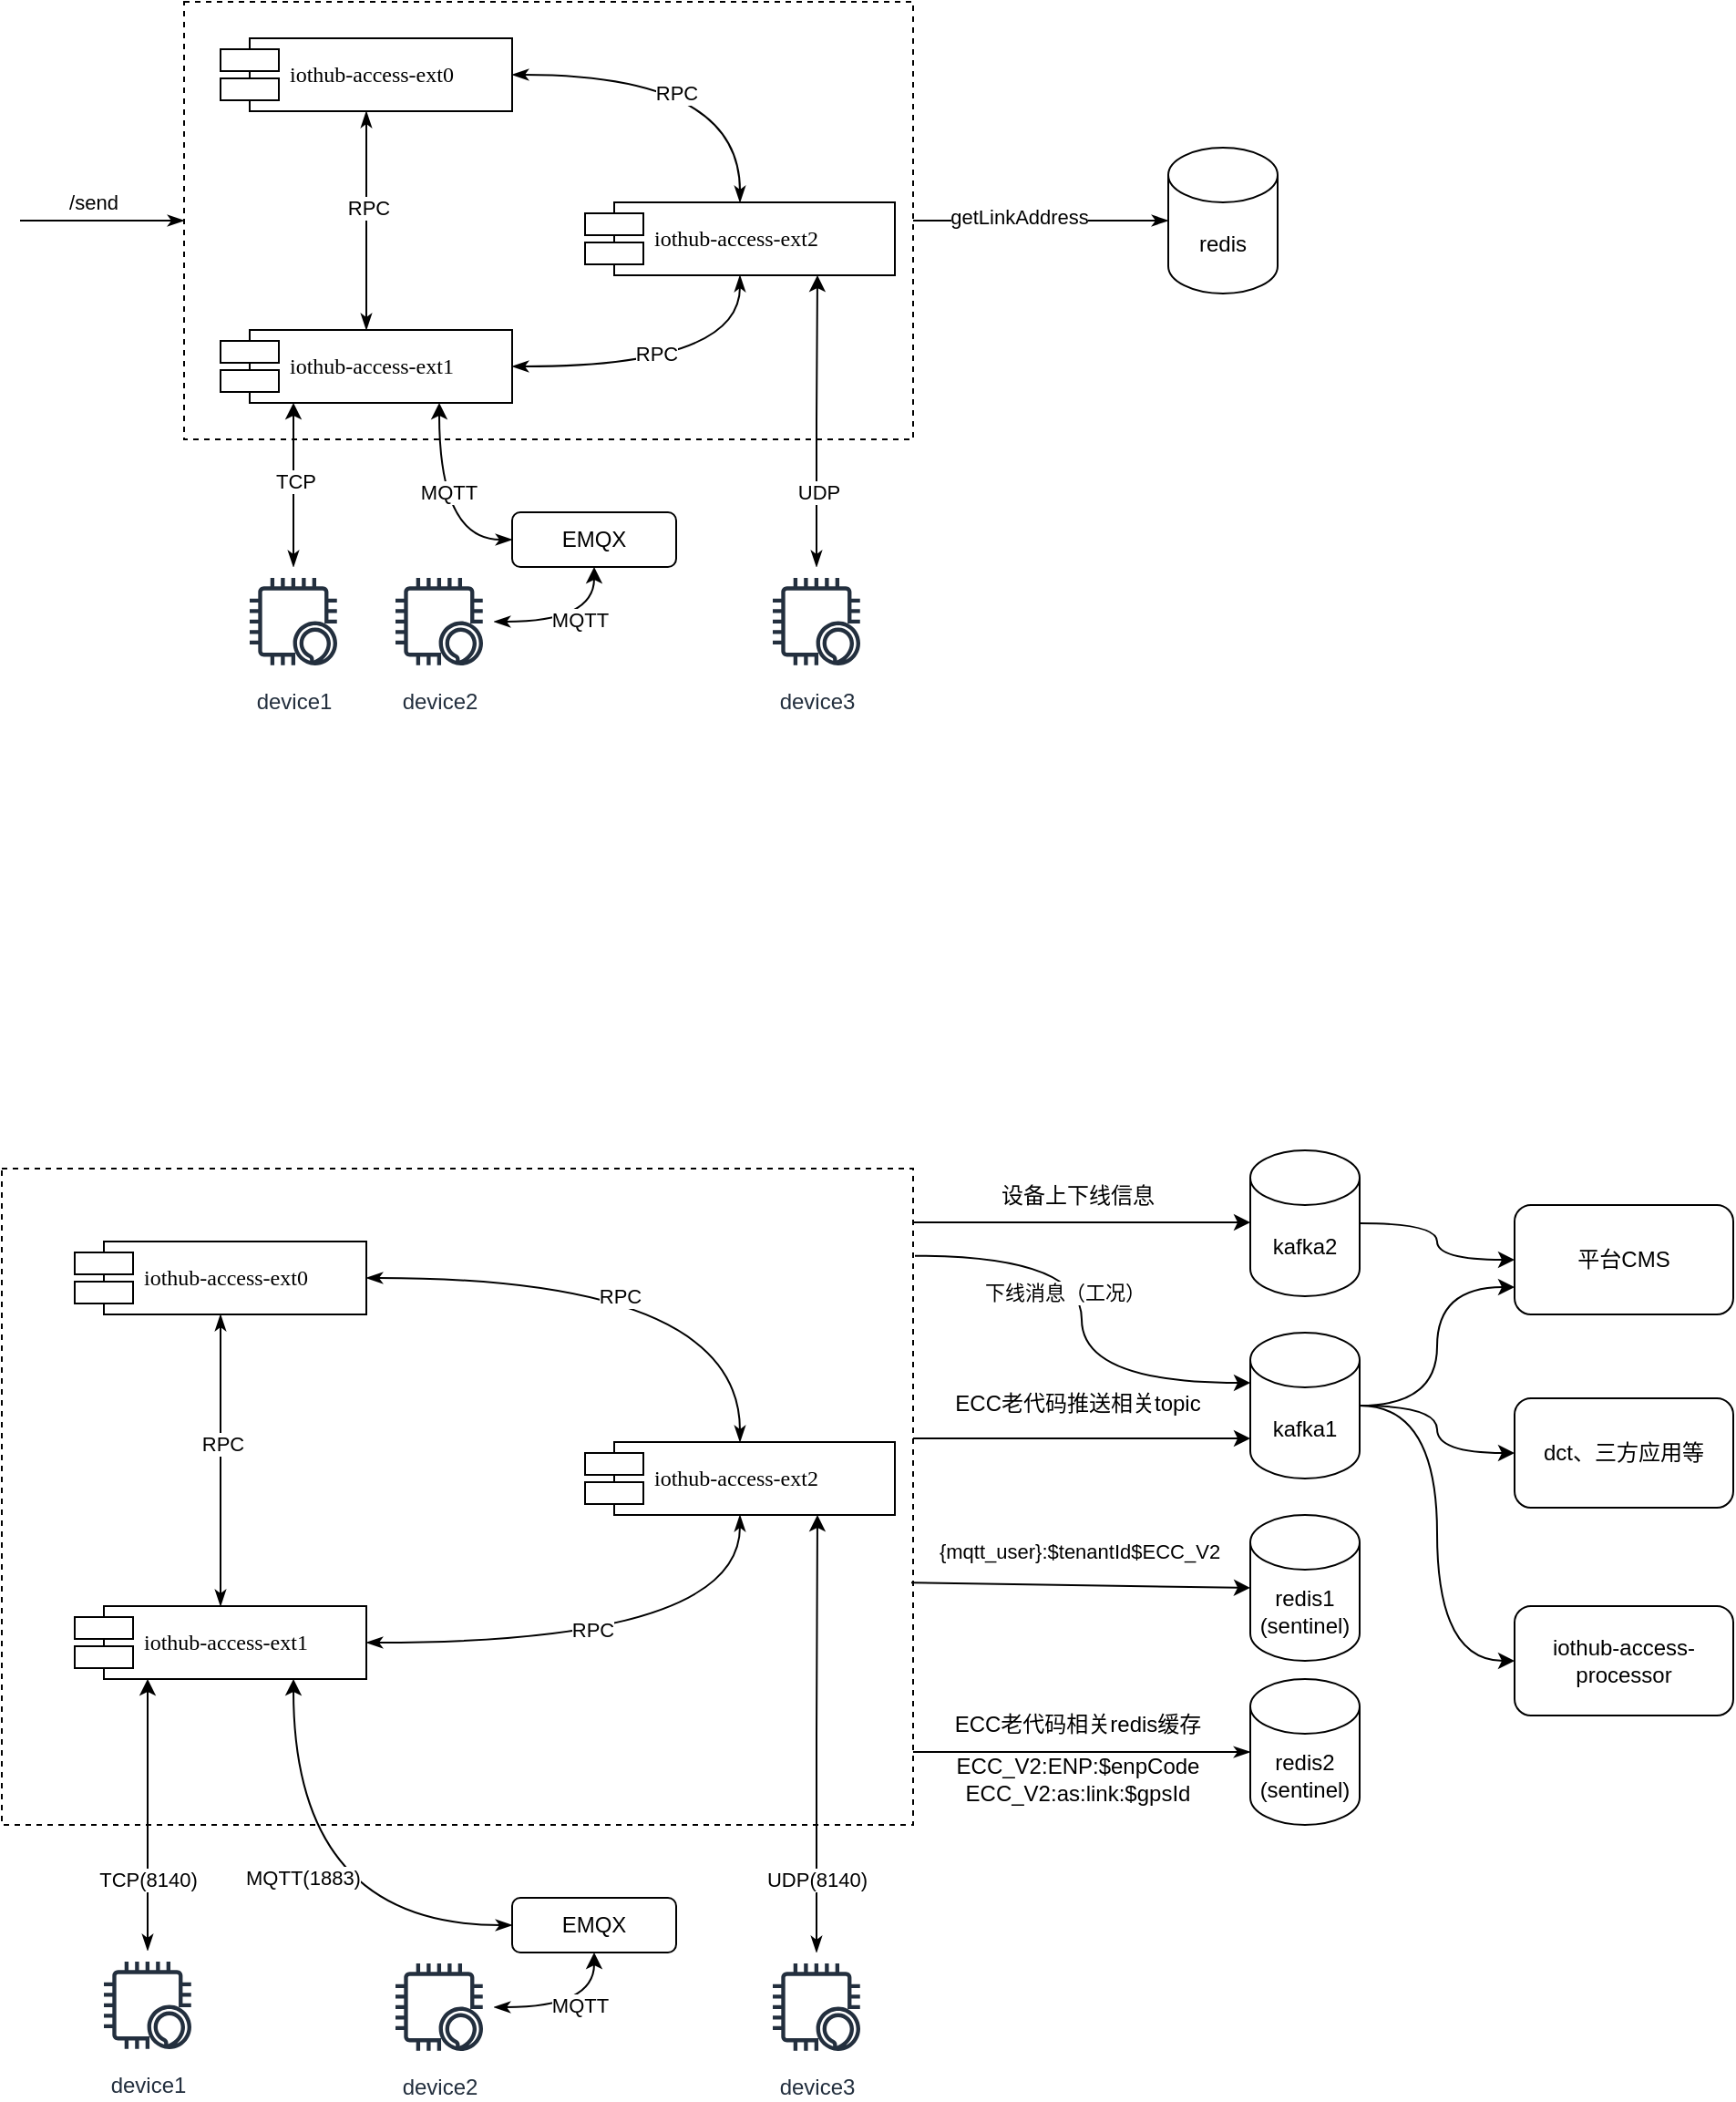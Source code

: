 <mxfile version="25.0.3">
  <diagram name="第 1 页" id="mAvE1NZQwtH42R5UcDGE">
    <mxGraphModel dx="1147" dy="581" grid="1" gridSize="10" guides="1" tooltips="1" connect="1" arrows="1" fold="1" page="1" pageScale="1" pageWidth="827" pageHeight="1169" math="0" shadow="0">
      <root>
        <mxCell id="0" />
        <mxCell id="1" parent="0" />
        <mxCell id="xt7PEyAex0gFcUq6fjPx-1" style="edgeStyle=orthogonalEdgeStyle;curved=1;rounded=0;orthogonalLoop=1;jettySize=auto;html=1;entryX=0;entryY=0.5;entryDx=0;entryDy=0;entryPerimeter=0;startArrow=none;startFill=0;endArrow=classicThin;endFill=1;" parent="1" source="xt7PEyAex0gFcUq6fjPx-6" target="xt7PEyAex0gFcUq6fjPx-16" edge="1">
          <mxGeometry relative="1" as="geometry" />
        </mxCell>
        <mxCell id="xt7PEyAex0gFcUq6fjPx-2" value="&lt;div style=&quot;&quot;&gt;&lt;pre style=&quot;font-family: &amp;quot;jetbrains mono&amp;quot; , monospace ; font-size: 11.3pt&quot;&gt;&lt;span style=&quot;&quot;&gt;getLinkAddress&lt;/span&gt;&lt;/pre&gt;&lt;/div&gt;" style="edgeLabel;html=1;align=center;verticalAlign=middle;resizable=0;points=[];labelBackgroundColor=none;fontColor=none;noLabel=1;" parent="xt7PEyAex0gFcUq6fjPx-1" vertex="1" connectable="0">
          <mxGeometry x="-0.2" relative="1" as="geometry">
            <mxPoint as="offset" />
          </mxGeometry>
        </mxCell>
        <mxCell id="xt7PEyAex0gFcUq6fjPx-3" value="getLinkAddress" style="edgeLabel;html=1;align=center;verticalAlign=middle;resizable=0;points=[];fontColor=#000000;" parent="xt7PEyAex0gFcUq6fjPx-1" vertex="1" connectable="0">
          <mxGeometry x="-0.17" y="2" relative="1" as="geometry">
            <mxPoint as="offset" />
          </mxGeometry>
        </mxCell>
        <mxCell id="xt7PEyAex0gFcUq6fjPx-4" style="edgeStyle=orthogonalEdgeStyle;curved=1;rounded=0;orthogonalLoop=1;jettySize=auto;html=1;fontColor=#000000;startArrow=classicThin;startFill=1;endArrow=none;endFill=0;" parent="1" source="xt7PEyAex0gFcUq6fjPx-6" edge="1">
          <mxGeometry relative="1" as="geometry">
            <mxPoint x="30" y="160" as="targetPoint" />
          </mxGeometry>
        </mxCell>
        <mxCell id="xt7PEyAex0gFcUq6fjPx-5" value="/send" style="edgeLabel;html=1;align=center;verticalAlign=middle;resizable=0;points=[];fontColor=#000000;" parent="xt7PEyAex0gFcUq6fjPx-4" vertex="1" connectable="0">
          <mxGeometry x="0.6" y="-1" relative="1" as="geometry">
            <mxPoint x="22" y="-9" as="offset" />
          </mxGeometry>
        </mxCell>
        <mxCell id="xt7PEyAex0gFcUq6fjPx-6" value="" style="html=1;rounded=0;shadow=0;comic=0;labelBackgroundColor=none;strokeColor=#000000;strokeWidth=1;fillColor=none;fontFamily=Verdana;fontSize=12;fontColor=#000000;align=center;dashed=1;labelPosition=center;verticalLabelPosition=bottom;verticalAlign=top;" parent="1" vertex="1">
          <mxGeometry x="120" y="40" width="400" height="240" as="geometry" />
        </mxCell>
        <mxCell id="xt7PEyAex0gFcUq6fjPx-7" value="iothub-access-ext0" style="shape=component;align=left;spacingLeft=36;rounded=0;shadow=0;comic=0;labelBackgroundColor=none;strokeColor=#000000;strokeWidth=1;fillColor=#ffffff;fontFamily=Verdana;fontSize=12;fontColor=#000000;html=1;" parent="1" vertex="1">
          <mxGeometry x="140" y="60" width="160" height="40" as="geometry" />
        </mxCell>
        <mxCell id="xt7PEyAex0gFcUq6fjPx-8" style="edgeStyle=orthogonalEdgeStyle;rounded=0;orthogonalLoop=1;jettySize=auto;html=1;startArrow=classicThin;startFill=1;endArrow=classicThin;endFill=1;entryX=0.5;entryY=1;entryDx=0;entryDy=0;curved=1;" parent="1" source="xt7PEyAex0gFcUq6fjPx-12" target="xt7PEyAex0gFcUq6fjPx-7" edge="1">
          <mxGeometry relative="1" as="geometry" />
        </mxCell>
        <mxCell id="xt7PEyAex0gFcUq6fjPx-9" value="RPC" style="edgeLabel;html=1;align=center;verticalAlign=middle;resizable=0;points=[];" parent="xt7PEyAex0gFcUq6fjPx-8" vertex="1" connectable="0">
          <mxGeometry x="0.117" y="-1" relative="1" as="geometry">
            <mxPoint as="offset" />
          </mxGeometry>
        </mxCell>
        <mxCell id="xt7PEyAex0gFcUq6fjPx-10" style="edgeStyle=orthogonalEdgeStyle;rounded=0;orthogonalLoop=1;jettySize=auto;html=1;entryX=0.5;entryY=1;entryDx=0;entryDy=0;startArrow=classicThin;startFill=1;endArrow=classicThin;endFill=1;curved=1;" parent="1" source="xt7PEyAex0gFcUq6fjPx-12" target="xt7PEyAex0gFcUq6fjPx-15" edge="1">
          <mxGeometry relative="1" as="geometry" />
        </mxCell>
        <mxCell id="xt7PEyAex0gFcUq6fjPx-11" value="RPC" style="edgeLabel;html=1;align=center;verticalAlign=middle;resizable=0;points=[];" parent="xt7PEyAex0gFcUq6fjPx-10" vertex="1" connectable="0">
          <mxGeometry x="-0.097" y="7" relative="1" as="geometry">
            <mxPoint as="offset" />
          </mxGeometry>
        </mxCell>
        <mxCell id="xt7PEyAex0gFcUq6fjPx-12" value="iothub-access-ext1" style="shape=component;align=left;spacingLeft=36;rounded=0;shadow=0;comic=0;labelBackgroundColor=none;strokeColor=#000000;strokeWidth=1;fillColor=#ffffff;fontFamily=Verdana;fontSize=12;fontColor=#000000;html=1;" parent="1" vertex="1">
          <mxGeometry x="140" y="220" width="160" height="40" as="geometry" />
        </mxCell>
        <mxCell id="xt7PEyAex0gFcUq6fjPx-13" style="edgeStyle=orthogonalEdgeStyle;rounded=0;orthogonalLoop=1;jettySize=auto;html=1;entryX=1;entryY=0.5;entryDx=0;entryDy=0;startArrow=classicThin;startFill=1;endArrow=classicThin;endFill=1;exitX=0.5;exitY=0;exitDx=0;exitDy=0;curved=1;" parent="1" source="xt7PEyAex0gFcUq6fjPx-15" target="xt7PEyAex0gFcUq6fjPx-7" edge="1">
          <mxGeometry relative="1" as="geometry" />
        </mxCell>
        <mxCell id="xt7PEyAex0gFcUq6fjPx-14" value="RPC" style="edgeLabel;html=1;align=center;verticalAlign=middle;resizable=0;points=[];" parent="xt7PEyAex0gFcUq6fjPx-13" vertex="1" connectable="0">
          <mxGeometry x="0.024" y="8" relative="1" as="geometry">
            <mxPoint x="-5" y="2" as="offset" />
          </mxGeometry>
        </mxCell>
        <mxCell id="xt7PEyAex0gFcUq6fjPx-15" value="iothub-access-ext2" style="shape=component;align=left;spacingLeft=36;rounded=0;shadow=0;comic=0;labelBackgroundColor=none;strokeColor=#000000;strokeWidth=1;fillColor=#ffffff;fontFamily=Verdana;fontSize=12;fontColor=#000000;html=1;" parent="1" vertex="1">
          <mxGeometry x="340" y="150" width="170" height="40" as="geometry" />
        </mxCell>
        <mxCell id="xt7PEyAex0gFcUq6fjPx-16" value="redis" style="shape=cylinder3;whiteSpace=wrap;html=1;boundedLbl=1;backgroundOutline=1;size=15;" parent="1" vertex="1">
          <mxGeometry x="660" y="120" width="60" height="80" as="geometry" />
        </mxCell>
        <mxCell id="mqPup-KCmVdUjIoz3bdK-4" style="edgeStyle=orthogonalEdgeStyle;rounded=0;orthogonalLoop=1;jettySize=auto;html=1;entryX=0.25;entryY=1;entryDx=0;entryDy=0;startArrow=classicThin;startFill=1;" parent="1" source="mqPup-KCmVdUjIoz3bdK-1" target="xt7PEyAex0gFcUq6fjPx-12" edge="1">
          <mxGeometry relative="1" as="geometry" />
        </mxCell>
        <mxCell id="mqPup-KCmVdUjIoz3bdK-9" value="TCP" style="edgeLabel;html=1;align=center;verticalAlign=middle;resizable=0;points=[];" parent="mqPup-KCmVdUjIoz3bdK-4" vertex="1" connectable="0">
          <mxGeometry x="0.044" y="-1" relative="1" as="geometry">
            <mxPoint as="offset" />
          </mxGeometry>
        </mxCell>
        <mxCell id="mqPup-KCmVdUjIoz3bdK-1" value="device1" style="sketch=0;outlineConnect=0;fontColor=#232F3E;gradientColor=none;strokeColor=#232F3E;fillColor=#ffffff;dashed=0;verticalLabelPosition=bottom;verticalAlign=top;align=center;html=1;fontSize=12;fontStyle=0;aspect=fixed;shape=mxgraph.aws4.resourceIcon;resIcon=mxgraph.aws4.alexa_enabled_device;" parent="1" vertex="1">
          <mxGeometry x="150" y="350" width="60" height="60" as="geometry" />
        </mxCell>
        <mxCell id="mqPup-KCmVdUjIoz3bdK-5" style="edgeStyle=orthogonalEdgeStyle;rounded=0;orthogonalLoop=1;jettySize=auto;html=1;entryX=0.5;entryY=1;entryDx=0;entryDy=0;startArrow=classicThin;startFill=1;curved=1;" parent="1" source="mqPup-KCmVdUjIoz3bdK-2" target="mqPup-KCmVdUjIoz3bdK-7" edge="1">
          <mxGeometry relative="1" as="geometry" />
        </mxCell>
        <mxCell id="mqPup-KCmVdUjIoz3bdK-10" value="MQTT" style="edgeLabel;html=1;align=center;verticalAlign=middle;resizable=0;points=[];" parent="mqPup-KCmVdUjIoz3bdK-5" vertex="1" connectable="0">
          <mxGeometry x="0.106" y="1" relative="1" as="geometry">
            <mxPoint as="offset" />
          </mxGeometry>
        </mxCell>
        <mxCell id="mqPup-KCmVdUjIoz3bdK-2" value="device2" style="sketch=0;outlineConnect=0;fontColor=#232F3E;gradientColor=none;strokeColor=#232F3E;fillColor=#ffffff;dashed=0;verticalLabelPosition=bottom;verticalAlign=top;align=center;html=1;fontSize=12;fontStyle=0;aspect=fixed;shape=mxgraph.aws4.resourceIcon;resIcon=mxgraph.aws4.alexa_enabled_device;" parent="1" vertex="1">
          <mxGeometry x="230" y="350" width="60" height="60" as="geometry" />
        </mxCell>
        <mxCell id="mqPup-KCmVdUjIoz3bdK-6" style="edgeStyle=orthogonalEdgeStyle;rounded=0;orthogonalLoop=1;jettySize=auto;html=1;entryX=0.75;entryY=1;entryDx=0;entryDy=0;startArrow=classicThin;startFill=1;" parent="1" source="mqPup-KCmVdUjIoz3bdK-3" target="xt7PEyAex0gFcUq6fjPx-15" edge="1">
          <mxGeometry relative="1" as="geometry" />
        </mxCell>
        <mxCell id="mqPup-KCmVdUjIoz3bdK-11" value="UDP" style="edgeLabel;html=1;align=center;verticalAlign=middle;resizable=0;points=[];" parent="mqPup-KCmVdUjIoz3bdK-6" vertex="1" connectable="0">
          <mxGeometry x="-0.489" y="-1" relative="1" as="geometry">
            <mxPoint as="offset" />
          </mxGeometry>
        </mxCell>
        <mxCell id="mqPup-KCmVdUjIoz3bdK-3" value="device3" style="sketch=0;outlineConnect=0;fontColor=#232F3E;gradientColor=none;strokeColor=#232F3E;fillColor=#ffffff;dashed=0;verticalLabelPosition=bottom;verticalAlign=top;align=center;html=1;fontSize=12;fontStyle=0;aspect=fixed;shape=mxgraph.aws4.resourceIcon;resIcon=mxgraph.aws4.alexa_enabled_device;" parent="1" vertex="1">
          <mxGeometry x="437" y="350" width="60" height="60" as="geometry" />
        </mxCell>
        <mxCell id="mqPup-KCmVdUjIoz3bdK-8" style="edgeStyle=orthogonalEdgeStyle;rounded=0;orthogonalLoop=1;jettySize=auto;html=1;entryX=0.75;entryY=1;entryDx=0;entryDy=0;exitX=0;exitY=0.5;exitDx=0;exitDy=0;curved=1;startArrow=classicThin;startFill=1;" parent="1" source="mqPup-KCmVdUjIoz3bdK-7" target="xt7PEyAex0gFcUq6fjPx-12" edge="1">
          <mxGeometry relative="1" as="geometry" />
        </mxCell>
        <mxCell id="EhnEbwiqNA6rAWeQU9b6-1" value="MQTT" style="edgeLabel;html=1;align=center;verticalAlign=middle;resizable=0;points=[];" parent="mqPup-KCmVdUjIoz3bdK-8" vertex="1" connectable="0">
          <mxGeometry x="0.148" y="-5" relative="1" as="geometry">
            <mxPoint as="offset" />
          </mxGeometry>
        </mxCell>
        <mxCell id="mqPup-KCmVdUjIoz3bdK-7" value="EMQX" style="rounded=1;whiteSpace=wrap;html=1;" parent="1" vertex="1">
          <mxGeometry x="300" y="320" width="90" height="30" as="geometry" />
        </mxCell>
        <mxCell id="Cs3w7AM0FmzZyaoyCAUR-1" style="edgeStyle=orthogonalEdgeStyle;curved=1;rounded=0;orthogonalLoop=1;jettySize=auto;html=1;entryX=0;entryY=0.5;entryDx=0;entryDy=0;entryPerimeter=0;startArrow=none;startFill=0;endArrow=classicThin;endFill=1;exitX=1;exitY=0.889;exitDx=0;exitDy=0;exitPerimeter=0;" edge="1" parent="1" source="Cs3w7AM0FmzZyaoyCAUR-6" target="Cs3w7AM0FmzZyaoyCAUR-16">
          <mxGeometry relative="1" as="geometry" />
        </mxCell>
        <mxCell id="Cs3w7AM0FmzZyaoyCAUR-2" value="&lt;div style=&quot;&quot;&gt;&lt;pre style=&quot;font-family: &amp;quot;jetbrains mono&amp;quot; , monospace ; font-size: 11.3pt&quot;&gt;&lt;span style=&quot;&quot;&gt;getLinkAddress&lt;/span&gt;&lt;/pre&gt;&lt;/div&gt;" style="edgeLabel;html=1;align=center;verticalAlign=middle;resizable=0;points=[];labelBackgroundColor=none;fontColor=none;noLabel=1;" vertex="1" connectable="0" parent="Cs3w7AM0FmzZyaoyCAUR-1">
          <mxGeometry x="-0.2" relative="1" as="geometry">
            <mxPoint as="offset" />
          </mxGeometry>
        </mxCell>
        <mxCell id="Cs3w7AM0FmzZyaoyCAUR-6" value="" style="html=1;rounded=0;shadow=0;comic=0;labelBackgroundColor=none;strokeColor=#000000;strokeWidth=1;fillColor=none;fontFamily=Verdana;fontSize=12;fontColor=#000000;align=center;dashed=1;labelPosition=center;verticalLabelPosition=bottom;verticalAlign=top;" vertex="1" parent="1">
          <mxGeometry x="20" y="680" width="500" height="360" as="geometry" />
        </mxCell>
        <mxCell id="Cs3w7AM0FmzZyaoyCAUR-7" value="iothub-access-ext0" style="shape=component;align=left;spacingLeft=36;rounded=0;shadow=0;comic=0;labelBackgroundColor=none;strokeColor=#000000;strokeWidth=1;fillColor=#ffffff;fontFamily=Verdana;fontSize=12;fontColor=#000000;html=1;" vertex="1" parent="1">
          <mxGeometry x="60" y="720" width="160" height="40" as="geometry" />
        </mxCell>
        <mxCell id="Cs3w7AM0FmzZyaoyCAUR-8" style="edgeStyle=orthogonalEdgeStyle;rounded=0;orthogonalLoop=1;jettySize=auto;html=1;startArrow=classicThin;startFill=1;endArrow=classicThin;endFill=1;entryX=0.5;entryY=1;entryDx=0;entryDy=0;curved=1;" edge="1" parent="1" source="Cs3w7AM0FmzZyaoyCAUR-12" target="Cs3w7AM0FmzZyaoyCAUR-7">
          <mxGeometry relative="1" as="geometry" />
        </mxCell>
        <mxCell id="Cs3w7AM0FmzZyaoyCAUR-9" value="RPC" style="edgeLabel;html=1;align=center;verticalAlign=middle;resizable=0;points=[];" vertex="1" connectable="0" parent="Cs3w7AM0FmzZyaoyCAUR-8">
          <mxGeometry x="0.117" y="-1" relative="1" as="geometry">
            <mxPoint as="offset" />
          </mxGeometry>
        </mxCell>
        <mxCell id="Cs3w7AM0FmzZyaoyCAUR-10" style="edgeStyle=orthogonalEdgeStyle;rounded=0;orthogonalLoop=1;jettySize=auto;html=1;entryX=0.5;entryY=1;entryDx=0;entryDy=0;startArrow=classicThin;startFill=1;endArrow=classicThin;endFill=1;curved=1;" edge="1" parent="1" source="Cs3w7AM0FmzZyaoyCAUR-12" target="Cs3w7AM0FmzZyaoyCAUR-15">
          <mxGeometry relative="1" as="geometry" />
        </mxCell>
        <mxCell id="Cs3w7AM0FmzZyaoyCAUR-11" value="RPC" style="edgeLabel;html=1;align=center;verticalAlign=middle;resizable=0;points=[];" vertex="1" connectable="0" parent="Cs3w7AM0FmzZyaoyCAUR-10">
          <mxGeometry x="-0.097" y="7" relative="1" as="geometry">
            <mxPoint as="offset" />
          </mxGeometry>
        </mxCell>
        <mxCell id="Cs3w7AM0FmzZyaoyCAUR-12" value="iothub-access-ext1" style="shape=component;align=left;spacingLeft=36;rounded=0;shadow=0;comic=0;labelBackgroundColor=none;strokeColor=#000000;strokeWidth=1;fillColor=#ffffff;fontFamily=Verdana;fontSize=12;fontColor=#000000;html=1;" vertex="1" parent="1">
          <mxGeometry x="60" y="920" width="160" height="40" as="geometry" />
        </mxCell>
        <mxCell id="Cs3w7AM0FmzZyaoyCAUR-13" style="edgeStyle=orthogonalEdgeStyle;rounded=0;orthogonalLoop=1;jettySize=auto;html=1;entryX=1;entryY=0.5;entryDx=0;entryDy=0;startArrow=classicThin;startFill=1;endArrow=classicThin;endFill=1;exitX=0.5;exitY=0;exitDx=0;exitDy=0;curved=1;" edge="1" parent="1" source="Cs3w7AM0FmzZyaoyCAUR-15" target="Cs3w7AM0FmzZyaoyCAUR-7">
          <mxGeometry relative="1" as="geometry" />
        </mxCell>
        <mxCell id="Cs3w7AM0FmzZyaoyCAUR-14" value="RPC" style="edgeLabel;html=1;align=center;verticalAlign=middle;resizable=0;points=[];" vertex="1" connectable="0" parent="Cs3w7AM0FmzZyaoyCAUR-13">
          <mxGeometry x="0.024" y="8" relative="1" as="geometry">
            <mxPoint x="-5" y="2" as="offset" />
          </mxGeometry>
        </mxCell>
        <mxCell id="Cs3w7AM0FmzZyaoyCAUR-15" value="iothub-access-ext2" style="shape=component;align=left;spacingLeft=36;rounded=0;shadow=0;comic=0;labelBackgroundColor=none;strokeColor=#000000;strokeWidth=1;fillColor=#ffffff;fontFamily=Verdana;fontSize=12;fontColor=#000000;html=1;" vertex="1" parent="1">
          <mxGeometry x="340" y="830" width="170" height="40" as="geometry" />
        </mxCell>
        <mxCell id="Cs3w7AM0FmzZyaoyCAUR-16" value="redis2&lt;br&gt;(sentinel)" style="shape=cylinder3;whiteSpace=wrap;html=1;boundedLbl=1;backgroundOutline=1;size=15;" vertex="1" parent="1">
          <mxGeometry x="705" y="960" width="60" height="80" as="geometry" />
        </mxCell>
        <mxCell id="Cs3w7AM0FmzZyaoyCAUR-17" style="edgeStyle=orthogonalEdgeStyle;rounded=0;orthogonalLoop=1;jettySize=auto;html=1;entryX=0.25;entryY=1;entryDx=0;entryDy=0;startArrow=classicThin;startFill=1;" edge="1" parent="1" source="Cs3w7AM0FmzZyaoyCAUR-19" target="Cs3w7AM0FmzZyaoyCAUR-12">
          <mxGeometry relative="1" as="geometry" />
        </mxCell>
        <mxCell id="Cs3w7AM0FmzZyaoyCAUR-18" value="TCP(8140)" style="edgeLabel;html=1;align=center;verticalAlign=middle;resizable=0;points=[];" vertex="1" connectable="0" parent="Cs3w7AM0FmzZyaoyCAUR-17">
          <mxGeometry x="0.044" y="-1" relative="1" as="geometry">
            <mxPoint x="-1" y="39" as="offset" />
          </mxGeometry>
        </mxCell>
        <mxCell id="Cs3w7AM0FmzZyaoyCAUR-19" value="device1" style="sketch=0;outlineConnect=0;fontColor=#232F3E;gradientColor=none;strokeColor=#232F3E;fillColor=#ffffff;dashed=0;verticalLabelPosition=bottom;verticalAlign=top;align=center;html=1;fontSize=12;fontStyle=0;aspect=fixed;shape=mxgraph.aws4.resourceIcon;resIcon=mxgraph.aws4.alexa_enabled_device;" vertex="1" parent="1">
          <mxGeometry x="70" y="1109" width="60" height="60" as="geometry" />
        </mxCell>
        <mxCell id="Cs3w7AM0FmzZyaoyCAUR-20" style="edgeStyle=orthogonalEdgeStyle;rounded=0;orthogonalLoop=1;jettySize=auto;html=1;entryX=0.5;entryY=1;entryDx=0;entryDy=0;startArrow=classicThin;startFill=1;curved=1;" edge="1" parent="1" source="Cs3w7AM0FmzZyaoyCAUR-22" target="Cs3w7AM0FmzZyaoyCAUR-28">
          <mxGeometry relative="1" as="geometry" />
        </mxCell>
        <mxCell id="Cs3w7AM0FmzZyaoyCAUR-21" value="MQTT" style="edgeLabel;html=1;align=center;verticalAlign=middle;resizable=0;points=[];" vertex="1" connectable="0" parent="Cs3w7AM0FmzZyaoyCAUR-20">
          <mxGeometry x="0.106" y="1" relative="1" as="geometry">
            <mxPoint as="offset" />
          </mxGeometry>
        </mxCell>
        <mxCell id="Cs3w7AM0FmzZyaoyCAUR-22" value="device2" style="sketch=0;outlineConnect=0;fontColor=#232F3E;gradientColor=none;strokeColor=#232F3E;fillColor=#ffffff;dashed=0;verticalLabelPosition=bottom;verticalAlign=top;align=center;html=1;fontSize=12;fontStyle=0;aspect=fixed;shape=mxgraph.aws4.resourceIcon;resIcon=mxgraph.aws4.alexa_enabled_device;" vertex="1" parent="1">
          <mxGeometry x="230" y="1110" width="60" height="60" as="geometry" />
        </mxCell>
        <mxCell id="Cs3w7AM0FmzZyaoyCAUR-23" style="edgeStyle=orthogonalEdgeStyle;rounded=0;orthogonalLoop=1;jettySize=auto;html=1;entryX=0.75;entryY=1;entryDx=0;entryDy=0;startArrow=classicThin;startFill=1;" edge="1" parent="1" source="Cs3w7AM0FmzZyaoyCAUR-25" target="Cs3w7AM0FmzZyaoyCAUR-15">
          <mxGeometry relative="1" as="geometry" />
        </mxCell>
        <mxCell id="Cs3w7AM0FmzZyaoyCAUR-24" value="UDP(8140)" style="edgeLabel;html=1;align=center;verticalAlign=middle;resizable=0;points=[];" vertex="1" connectable="0" parent="Cs3w7AM0FmzZyaoyCAUR-23">
          <mxGeometry x="-0.489" y="-1" relative="1" as="geometry">
            <mxPoint x="-1" y="21" as="offset" />
          </mxGeometry>
        </mxCell>
        <mxCell id="Cs3w7AM0FmzZyaoyCAUR-25" value="device3" style="sketch=0;outlineConnect=0;fontColor=#232F3E;gradientColor=none;strokeColor=#232F3E;fillColor=#ffffff;dashed=0;verticalLabelPosition=bottom;verticalAlign=top;align=center;html=1;fontSize=12;fontStyle=0;aspect=fixed;shape=mxgraph.aws4.resourceIcon;resIcon=mxgraph.aws4.alexa_enabled_device;" vertex="1" parent="1">
          <mxGeometry x="437" y="1110" width="60" height="60" as="geometry" />
        </mxCell>
        <mxCell id="Cs3w7AM0FmzZyaoyCAUR-26" style="edgeStyle=orthogonalEdgeStyle;rounded=0;orthogonalLoop=1;jettySize=auto;html=1;entryX=0.75;entryY=1;entryDx=0;entryDy=0;exitX=0;exitY=0.5;exitDx=0;exitDy=0;curved=1;startArrow=classicThin;startFill=1;" edge="1" parent="1" source="Cs3w7AM0FmzZyaoyCAUR-28" target="Cs3w7AM0FmzZyaoyCAUR-12">
          <mxGeometry relative="1" as="geometry" />
        </mxCell>
        <mxCell id="Cs3w7AM0FmzZyaoyCAUR-27" value="MQTT(1883)" style="edgeLabel;html=1;align=center;verticalAlign=middle;resizable=0;points=[];" vertex="1" connectable="0" parent="Cs3w7AM0FmzZyaoyCAUR-26">
          <mxGeometry x="0.148" y="-5" relative="1" as="geometry">
            <mxPoint as="offset" />
          </mxGeometry>
        </mxCell>
        <mxCell id="Cs3w7AM0FmzZyaoyCAUR-28" value="EMQX" style="rounded=1;whiteSpace=wrap;html=1;" vertex="1" parent="1">
          <mxGeometry x="300" y="1080" width="90" height="30" as="geometry" />
        </mxCell>
        <mxCell id="Cs3w7AM0FmzZyaoyCAUR-29" value="redis1&lt;div&gt;(sentinel)&lt;/div&gt;" style="shape=cylinder3;whiteSpace=wrap;html=1;boundedLbl=1;backgroundOutline=1;size=15;" vertex="1" parent="1">
          <mxGeometry x="705" y="870" width="60" height="80" as="geometry" />
        </mxCell>
        <mxCell id="Cs3w7AM0FmzZyaoyCAUR-41" style="edgeStyle=orthogonalEdgeStyle;rounded=0;orthogonalLoop=1;jettySize=auto;html=1;entryX=0;entryY=0.5;entryDx=0;entryDy=0;curved=1;" edge="1" parent="1" source="Cs3w7AM0FmzZyaoyCAUR-30" target="Cs3w7AM0FmzZyaoyCAUR-34">
          <mxGeometry relative="1" as="geometry" />
        </mxCell>
        <mxCell id="Cs3w7AM0FmzZyaoyCAUR-46" style="edgeStyle=orthogonalEdgeStyle;rounded=0;orthogonalLoop=1;jettySize=auto;html=1;entryX=0;entryY=0.5;entryDx=0;entryDy=0;curved=1;" edge="1" parent="1" source="Cs3w7AM0FmzZyaoyCAUR-30" target="Cs3w7AM0FmzZyaoyCAUR-42">
          <mxGeometry relative="1" as="geometry" />
        </mxCell>
        <mxCell id="Cs3w7AM0FmzZyaoyCAUR-50" style="edgeStyle=orthogonalEdgeStyle;rounded=0;orthogonalLoop=1;jettySize=auto;html=1;entryX=0;entryY=0.75;entryDx=0;entryDy=0;curved=1;" edge="1" parent="1" source="Cs3w7AM0FmzZyaoyCAUR-30" target="Cs3w7AM0FmzZyaoyCAUR-33">
          <mxGeometry relative="1" as="geometry" />
        </mxCell>
        <mxCell id="Cs3w7AM0FmzZyaoyCAUR-30" value="kafka1" style="shape=cylinder3;whiteSpace=wrap;html=1;boundedLbl=1;backgroundOutline=1;size=15;" vertex="1" parent="1">
          <mxGeometry x="705" y="770" width="60" height="80" as="geometry" />
        </mxCell>
        <mxCell id="Cs3w7AM0FmzZyaoyCAUR-40" style="edgeStyle=orthogonalEdgeStyle;rounded=0;orthogonalLoop=1;jettySize=auto;html=1;entryX=0;entryY=0.5;entryDx=0;entryDy=0;curved=1;" edge="1" parent="1" source="Cs3w7AM0FmzZyaoyCAUR-31" target="Cs3w7AM0FmzZyaoyCAUR-33">
          <mxGeometry relative="1" as="geometry" />
        </mxCell>
        <mxCell id="Cs3w7AM0FmzZyaoyCAUR-31" value="kafka2" style="shape=cylinder3;whiteSpace=wrap;html=1;boundedLbl=1;backgroundOutline=1;size=15;" vertex="1" parent="1">
          <mxGeometry x="705" y="670" width="60" height="80" as="geometry" />
        </mxCell>
        <mxCell id="Cs3w7AM0FmzZyaoyCAUR-33" value="平台CMS" style="rounded=1;whiteSpace=wrap;html=1;" vertex="1" parent="1">
          <mxGeometry x="850" y="700" width="120" height="60" as="geometry" />
        </mxCell>
        <mxCell id="Cs3w7AM0FmzZyaoyCAUR-34" value="iothub-access-processor" style="rounded=1;whiteSpace=wrap;html=1;" vertex="1" parent="1">
          <mxGeometry x="850" y="920" width="120" height="60" as="geometry" />
        </mxCell>
        <mxCell id="Cs3w7AM0FmzZyaoyCAUR-35" style="rounded=0;orthogonalLoop=1;jettySize=auto;html=1;entryX=0;entryY=0.5;entryDx=0;entryDy=0;entryPerimeter=0;exitX=0.998;exitY=0.631;exitDx=0;exitDy=0;exitPerimeter=0;" edge="1" parent="1" source="Cs3w7AM0FmzZyaoyCAUR-6" target="Cs3w7AM0FmzZyaoyCAUR-29">
          <mxGeometry relative="1" as="geometry" />
        </mxCell>
        <mxCell id="Cs3w7AM0FmzZyaoyCAUR-36" value="{mqtt_user}:$tenantId$ECC_V2" style="edgeLabel;html=1;align=center;verticalAlign=middle;resizable=0;points=[];" vertex="1" connectable="0" parent="Cs3w7AM0FmzZyaoyCAUR-35">
          <mxGeometry x="-0.007" y="-4" relative="1" as="geometry">
            <mxPoint x="-1" y="-23" as="offset" />
          </mxGeometry>
        </mxCell>
        <mxCell id="Cs3w7AM0FmzZyaoyCAUR-37" value="ECC老代码相关redis缓存" style="text;html=1;align=center;verticalAlign=middle;resizable=0;points=[];autosize=1;strokeColor=none;fillColor=none;" vertex="1" parent="1">
          <mxGeometry x="530" y="970" width="160" height="30" as="geometry" />
        </mxCell>
        <mxCell id="Cs3w7AM0FmzZyaoyCAUR-38" style="edgeStyle=orthogonalEdgeStyle;rounded=0;orthogonalLoop=1;jettySize=auto;html=1;entryX=0;entryY=0.5;entryDx=0;entryDy=0;entryPerimeter=0;" edge="1" parent="1">
          <mxGeometry relative="1" as="geometry">
            <mxPoint x="520" y="709.5" as="sourcePoint" />
            <mxPoint x="705" y="709.5" as="targetPoint" />
            <Array as="points">
              <mxPoint x="570" y="709.5" />
              <mxPoint x="570" y="709.5" />
            </Array>
          </mxGeometry>
        </mxCell>
        <mxCell id="Cs3w7AM0FmzZyaoyCAUR-39" value="设备上下线信息" style="text;html=1;align=center;verticalAlign=middle;resizable=0;points=[];autosize=1;strokeColor=none;fillColor=none;" vertex="1" parent="1">
          <mxGeometry x="555" y="680" width="110" height="30" as="geometry" />
        </mxCell>
        <mxCell id="Cs3w7AM0FmzZyaoyCAUR-42" value="dct、三方应用等" style="rounded=1;whiteSpace=wrap;html=1;" vertex="1" parent="1">
          <mxGeometry x="850" y="806" width="120" height="60" as="geometry" />
        </mxCell>
        <mxCell id="Cs3w7AM0FmzZyaoyCAUR-44" style="edgeStyle=orthogonalEdgeStyle;rounded=0;orthogonalLoop=1;jettySize=auto;html=1;entryX=0;entryY=0.5;entryDx=0;entryDy=0;entryPerimeter=0;" edge="1" parent="1">
          <mxGeometry relative="1" as="geometry">
            <mxPoint x="520" y="828" as="sourcePoint" />
            <mxPoint x="705" y="828" as="targetPoint" />
            <Array as="points">
              <mxPoint x="560" y="828" />
              <mxPoint x="560" y="828" />
            </Array>
          </mxGeometry>
        </mxCell>
        <mxCell id="Cs3w7AM0FmzZyaoyCAUR-45" value="ECC老代码推送相关topic" style="text;html=1;align=center;verticalAlign=middle;resizable=0;points=[];autosize=1;strokeColor=none;fillColor=none;" vertex="1" parent="1">
          <mxGeometry x="530" y="794" width="160" height="30" as="geometry" />
        </mxCell>
        <mxCell id="Cs3w7AM0FmzZyaoyCAUR-47" value="ECC_V2:ENP:$enpCode&lt;br&gt;ECC_V2:as:link:$gpsId" style="text;html=1;align=center;verticalAlign=middle;resizable=0;points=[];autosize=1;strokeColor=none;fillColor=none;" vertex="1" parent="1">
          <mxGeometry x="530" y="995" width="160" height="40" as="geometry" />
        </mxCell>
        <mxCell id="Cs3w7AM0FmzZyaoyCAUR-48" style="edgeStyle=orthogonalEdgeStyle;rounded=0;orthogonalLoop=1;jettySize=auto;html=1;entryX=0;entryY=0;entryDx=0;entryDy=27.5;entryPerimeter=0;exitX=1.002;exitY=0.133;exitDx=0;exitDy=0;exitPerimeter=0;curved=1;" edge="1" parent="1" source="Cs3w7AM0FmzZyaoyCAUR-6" target="Cs3w7AM0FmzZyaoyCAUR-30">
          <mxGeometry relative="1" as="geometry" />
        </mxCell>
        <mxCell id="Cs3w7AM0FmzZyaoyCAUR-49" value="下线消息（工况）" style="edgeLabel;html=1;align=center;verticalAlign=middle;resizable=0;points=[];" vertex="1" connectable="0" parent="Cs3w7AM0FmzZyaoyCAUR-48">
          <mxGeometry x="-0.124" y="-10" relative="1" as="geometry">
            <mxPoint as="offset" />
          </mxGeometry>
        </mxCell>
      </root>
    </mxGraphModel>
  </diagram>
</mxfile>
